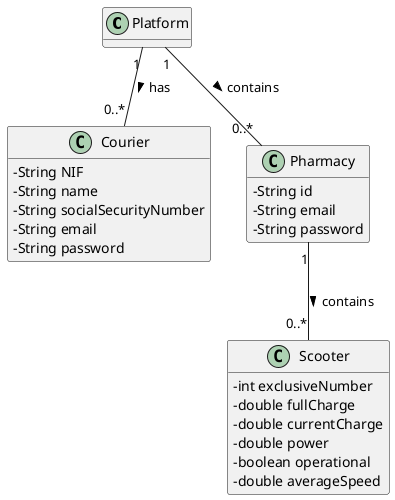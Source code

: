 @startuml
skinparam classAttributeIconSize 0
hide methods
top to bottom direction


class Platform{
}

class Courier{
  -String NIF
  -String name
  -String socialSecurityNumber
  -String email
  -String password
}

class Pharmacy{
  -String id
  -String email
  -String password
  }

class Scooter{
  -int exclusiveNumber
  -double fullCharge
  -double currentCharge
  -double power
  -boolean operational
  -double averageSpeed
}


Platform"1" -- "0..*"Pharmacy : contains >
Platform"1" -- "0..*"Courier : has >

Pharmacy"1" -- "0..*" Scooter : contains >

@enduml